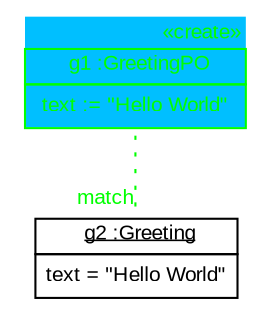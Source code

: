 graph ObjectDiagram {
   node [shape = none, fontsize = 10, fontname = "Arial"];
   edge [fontsize = 10, fontname = "Arial"];

g1 [label=<<table border='0' cellborder='1' cellspacing='0' color='green' bgcolor='deepskyblue'> <tr> <td border='0' align='right'><font color='green'>&#171;create&#187;</font></td></tr> <tr> <td align='center'> <font color='green'> g1 :GreetingPO </font></td></tr> <tr> <td align='left'> <table border='0' cellborder='0' cellspacing='0' color='green'> <tr><td><font color='green'> text := "Hello World" </font></td></tr></table></td></tr></table>>];
g2 [label=<<table border='0' cellborder='1' cellspacing='0'> <tr> <td href="../../SDMLib/src/org/sdmlib/examples/helloworld/Greeting.java"> <u>g2 :Greeting</u></td></tr><tr><td><table border='0' cellborder='0' cellspacing='0'><tr><td align='left'>text = "Hello World"</td></tr></table></td></tr></table>>];

g1 -- g2 [headlabel = "match" style="dotted" color="green" fontcolor="green"];
}
